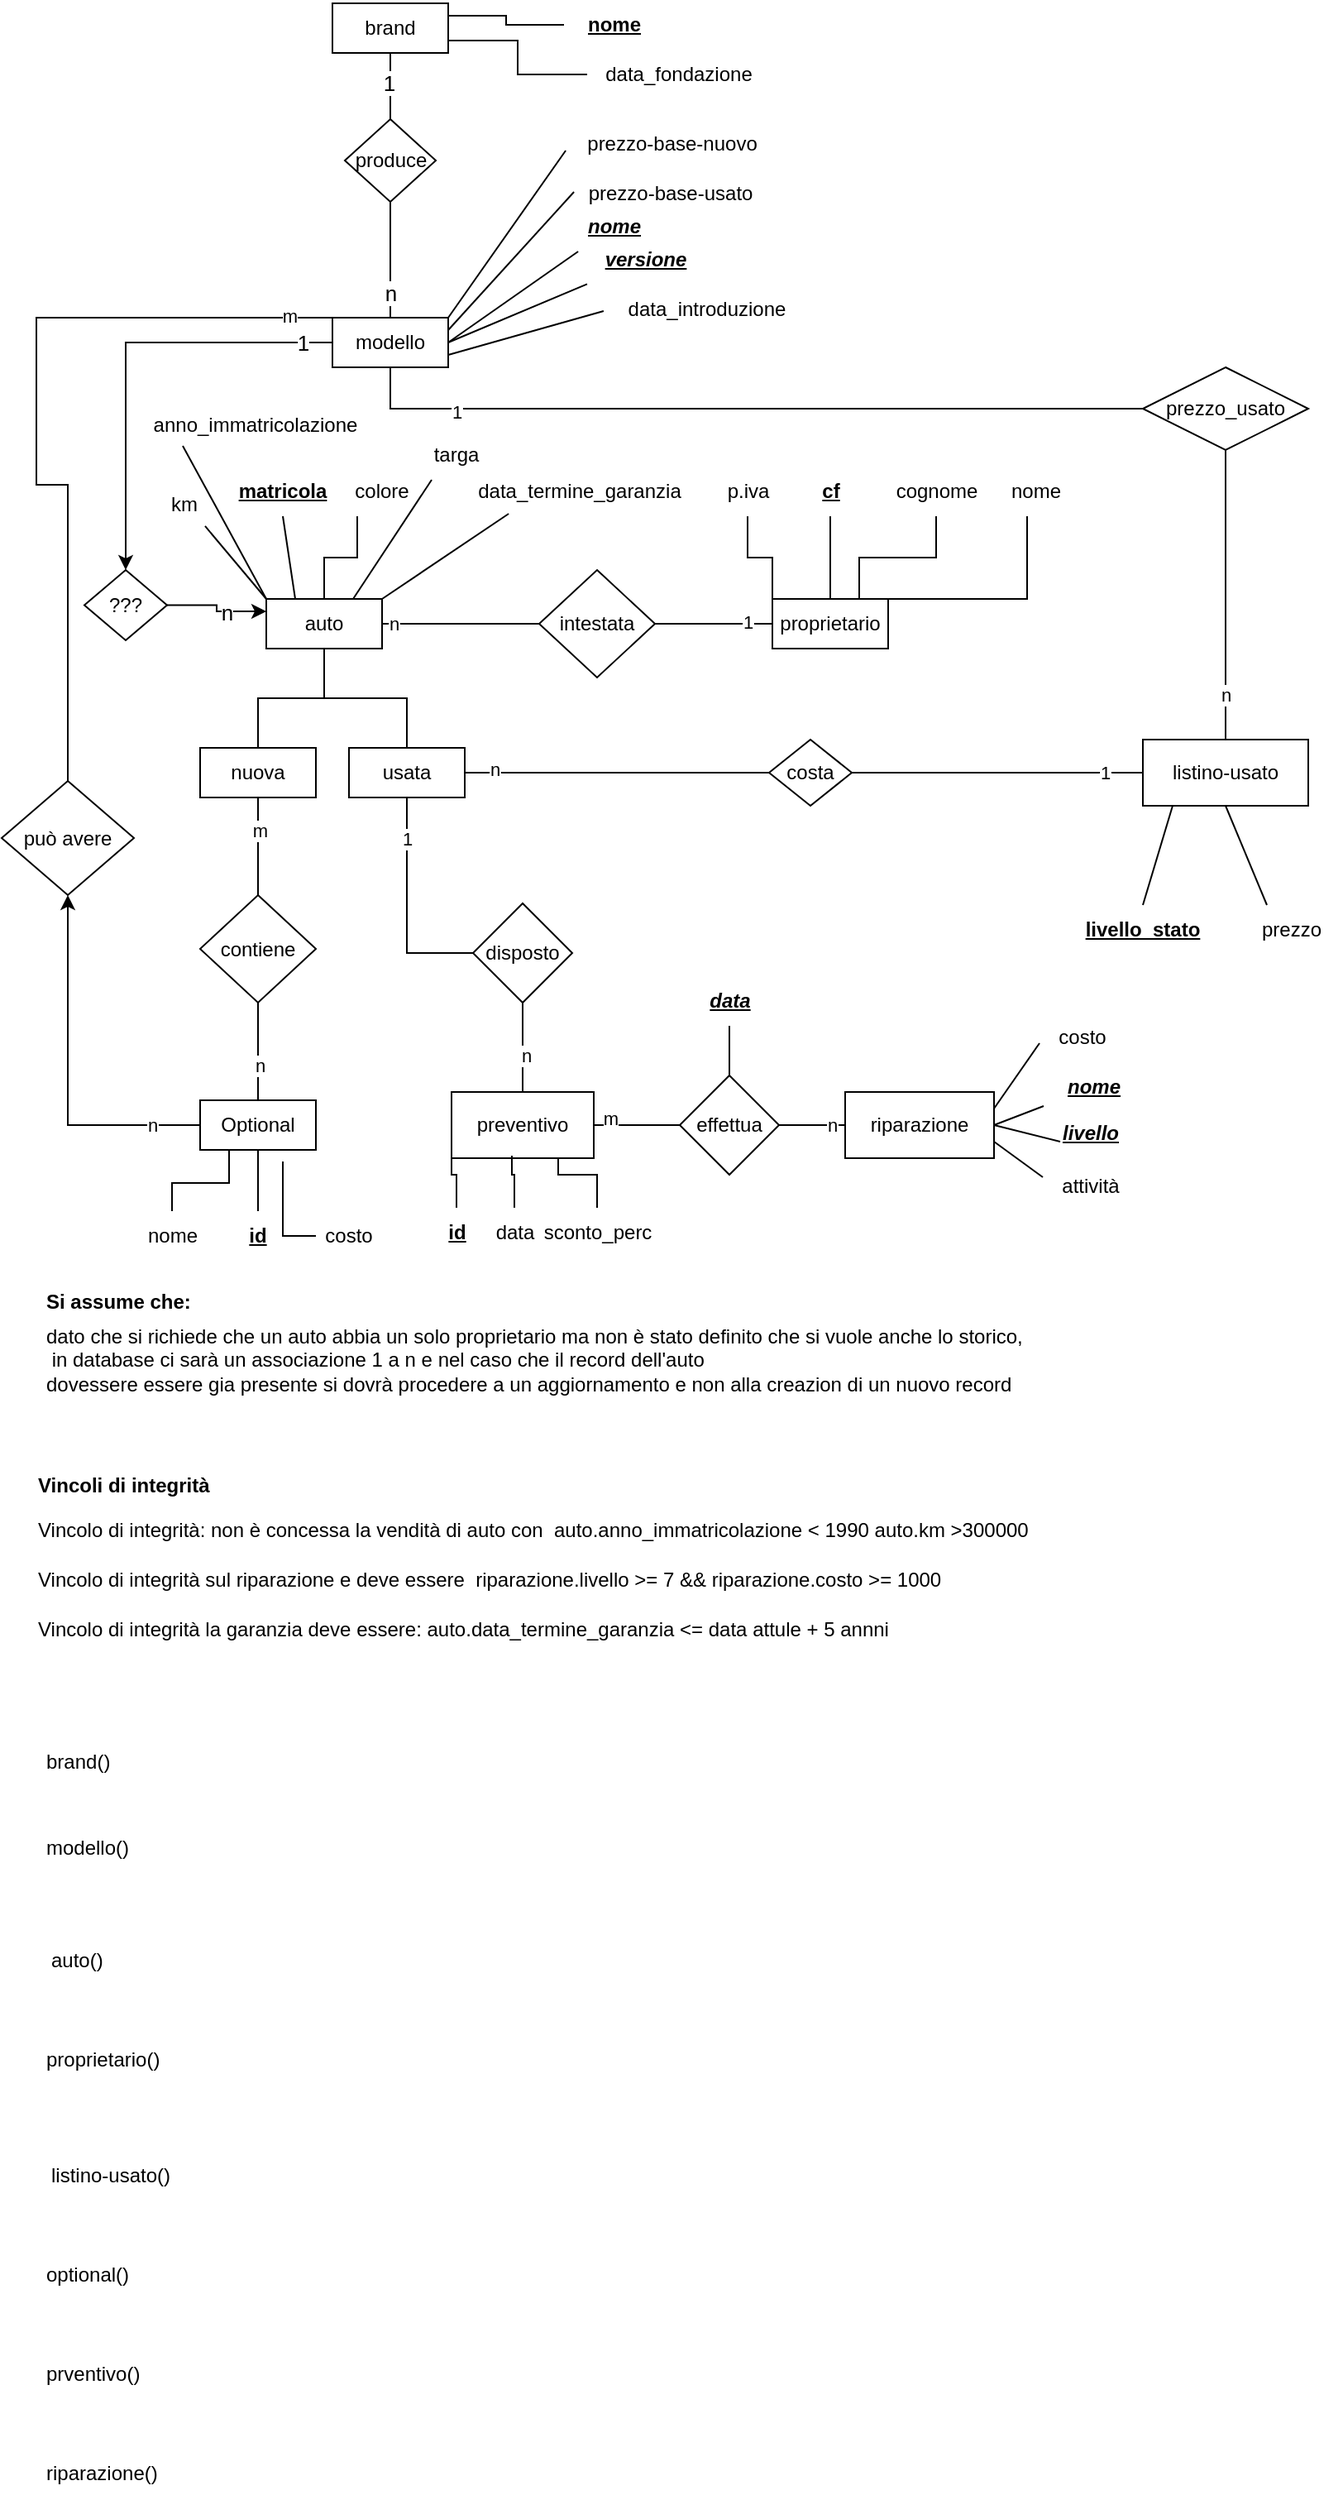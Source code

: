<mxfile version="22.1.5" type="github">
  <diagram name="Pagina-1" id="jGf_04mg0V8zM4tONkqc">
    <mxGraphModel dx="859" dy="815" grid="1" gridSize="10" guides="1" tooltips="1" connect="1" arrows="1" fold="1" page="1" pageScale="1" pageWidth="827" pageHeight="1169" math="0" shadow="0">
      <root>
        <mxCell id="0" />
        <mxCell id="1" parent="0" />
        <mxCell id="hDRF6CQTf330OuFsjU3R-10" style="edgeStyle=orthogonalEdgeStyle;rounded=0;orthogonalLoop=1;jettySize=auto;html=1;entryX=0;entryY=0.5;entryDx=0;entryDy=0;endArrow=none;endFill=0;" parent="1" source="hDRF6CQTf330OuFsjU3R-1" target="hDRF6CQTf330OuFsjU3R-9" edge="1">
          <mxGeometry relative="1" as="geometry" />
        </mxCell>
        <mxCell id="hDRF6CQTf330OuFsjU3R-26" value="n" style="edgeLabel;html=1;align=center;verticalAlign=middle;resizable=0;points=[];" parent="hDRF6CQTf330OuFsjU3R-10" vertex="1" connectable="0">
          <mxGeometry x="-0.34" relative="1" as="geometry">
            <mxPoint x="-25" as="offset" />
          </mxGeometry>
        </mxCell>
        <mxCell id="hDRF6CQTf330OuFsjU3R-1" value="auto" style="rounded=0;whiteSpace=wrap;html=1;" parent="1" vertex="1">
          <mxGeometry x="170" y="390" width="70" height="30" as="geometry" />
        </mxCell>
        <mxCell id="hDRF6CQTf330OuFsjU3R-15" style="edgeStyle=orthogonalEdgeStyle;rounded=0;orthogonalLoop=1;jettySize=auto;html=1;entryX=0.5;entryY=0;entryDx=0;entryDy=0;endArrow=none;endFill=0;exitX=0.5;exitY=1;exitDx=0;exitDy=0;" parent="1" source="hDRF6CQTf330OuFsjU3R-2" target="hDRF6CQTf330OuFsjU3R-14" edge="1">
          <mxGeometry relative="1" as="geometry">
            <mxPoint x="115" y="510" as="sourcePoint" />
            <mxPoint x="115" y="569" as="targetPoint" />
          </mxGeometry>
        </mxCell>
        <mxCell id="hDRF6CQTf330OuFsjU3R-31" value="m" style="edgeLabel;html=1;align=center;verticalAlign=middle;resizable=0;points=[];" parent="hDRF6CQTf330OuFsjU3R-15" vertex="1" connectable="0">
          <mxGeometry x="-0.322" y="1" relative="1" as="geometry">
            <mxPoint as="offset" />
          </mxGeometry>
        </mxCell>
        <mxCell id="hDRF6CQTf330OuFsjU3R-47" style="edgeStyle=orthogonalEdgeStyle;rounded=0;orthogonalLoop=1;jettySize=auto;html=1;entryX=0.5;entryY=1;entryDx=0;entryDy=0;endArrow=none;endFill=0;" parent="1" source="hDRF6CQTf330OuFsjU3R-2" target="hDRF6CQTf330OuFsjU3R-1" edge="1">
          <mxGeometry relative="1" as="geometry">
            <mxPoint x="200" y="440" as="targetPoint" />
          </mxGeometry>
        </mxCell>
        <mxCell id="hDRF6CQTf330OuFsjU3R-2" value="nuova" style="rounded=0;whiteSpace=wrap;html=1;" parent="1" vertex="1">
          <mxGeometry x="130" y="480" width="70" height="30" as="geometry" />
        </mxCell>
        <mxCell id="hDRF6CQTf330OuFsjU3R-48" style="edgeStyle=orthogonalEdgeStyle;rounded=0;orthogonalLoop=1;jettySize=auto;html=1;entryX=0.5;entryY=1;entryDx=0;entryDy=0;endArrow=none;endFill=0;" parent="1" source="hDRF6CQTf330OuFsjU3R-3" target="hDRF6CQTf330OuFsjU3R-1" edge="1">
          <mxGeometry relative="1" as="geometry" />
        </mxCell>
        <mxCell id="hDRF6CQTf330OuFsjU3R-3" value="usata" style="rounded=0;whiteSpace=wrap;html=1;" parent="1" vertex="1">
          <mxGeometry x="220" y="480" width="70" height="30" as="geometry" />
        </mxCell>
        <mxCell id="hDRF6CQTf330OuFsjU3R-94" value="" style="edgeStyle=orthogonalEdgeStyle;rounded=0;orthogonalLoop=1;jettySize=auto;html=1;" parent="1" source="hDRF6CQTf330OuFsjU3R-4" target="hDRF6CQTf330OuFsjU3R-93" edge="1">
          <mxGeometry relative="1" as="geometry" />
        </mxCell>
        <mxCell id="hDRF6CQTf330OuFsjU3R-97" value="n" style="edgeLabel;html=1;align=center;verticalAlign=middle;resizable=0;points=[];" parent="hDRF6CQTf330OuFsjU3R-94" vertex="1" connectable="0">
          <mxGeometry x="-0.735" relative="1" as="geometry">
            <mxPoint as="offset" />
          </mxGeometry>
        </mxCell>
        <mxCell id="hDRF6CQTf330OuFsjU3R-4" value="Optional" style="rounded=0;whiteSpace=wrap;html=1;" parent="1" vertex="1">
          <mxGeometry x="130" y="693" width="70" height="30" as="geometry" />
        </mxCell>
        <mxCell id="hDRF6CQTf330OuFsjU3R-11" style="edgeStyle=orthogonalEdgeStyle;rounded=0;orthogonalLoop=1;jettySize=auto;html=1;entryX=1;entryY=0.5;entryDx=0;entryDy=0;endArrow=none;endFill=0;" parent="1" source="hDRF6CQTf330OuFsjU3R-5" target="hDRF6CQTf330OuFsjU3R-9" edge="1">
          <mxGeometry relative="1" as="geometry" />
        </mxCell>
        <mxCell id="hDRF6CQTf330OuFsjU3R-27" value="1" style="edgeLabel;html=1;align=center;verticalAlign=middle;resizable=0;points=[];" parent="hDRF6CQTf330OuFsjU3R-11" vertex="1" connectable="0">
          <mxGeometry x="-0.564" y="-1" relative="1" as="geometry">
            <mxPoint as="offset" />
          </mxGeometry>
        </mxCell>
        <mxCell id="hDRF6CQTf330OuFsjU3R-5" value="proprietario" style="rounded=0;whiteSpace=wrap;html=1;" parent="1" vertex="1">
          <mxGeometry x="476" y="390" width="70" height="30" as="geometry" />
        </mxCell>
        <mxCell id="hDRF6CQTf330OuFsjU3R-9" value="intestata" style="rhombus;whiteSpace=wrap;html=1;" parent="1" vertex="1">
          <mxGeometry x="335" y="372.5" width="70" height="65" as="geometry" />
        </mxCell>
        <mxCell id="hDRF6CQTf330OuFsjU3R-16" style="edgeStyle=orthogonalEdgeStyle;rounded=0;orthogonalLoop=1;jettySize=auto;html=1;entryX=0.5;entryY=0;entryDx=0;entryDy=0;endArrow=none;endFill=0;exitX=0.5;exitY=1;exitDx=0;exitDy=0;" parent="1" source="hDRF6CQTf330OuFsjU3R-14" target="hDRF6CQTf330OuFsjU3R-4" edge="1">
          <mxGeometry relative="1" as="geometry">
            <mxPoint x="125" y="634" as="sourcePoint" />
            <mxPoint x="125" y="693" as="targetPoint" />
          </mxGeometry>
        </mxCell>
        <mxCell id="hDRF6CQTf330OuFsjU3R-30" value="n" style="edgeLabel;html=1;align=center;verticalAlign=middle;resizable=0;points=[];" parent="hDRF6CQTf330OuFsjU3R-16" vertex="1" connectable="0">
          <mxGeometry x="0.288" y="1" relative="1" as="geometry">
            <mxPoint as="offset" />
          </mxGeometry>
        </mxCell>
        <mxCell id="hDRF6CQTf330OuFsjU3R-14" value="contiene" style="rhombus;whiteSpace=wrap;html=1;" parent="1" vertex="1">
          <mxGeometry x="130" y="569" width="70" height="65" as="geometry" />
        </mxCell>
        <mxCell id="hDRF6CQTf330OuFsjU3R-20" value="&lt;b&gt;matricola&lt;/b&gt;" style="text;html=1;strokeColor=none;fillColor=none;align=center;verticalAlign=middle;whiteSpace=wrap;rounded=0;fontStyle=4" parent="1" vertex="1">
          <mxGeometry x="150" y="310" width="60" height="30" as="geometry" />
        </mxCell>
        <mxCell id="hDRF6CQTf330OuFsjU3R-40" style="edgeStyle=orthogonalEdgeStyle;rounded=0;orthogonalLoop=1;jettySize=auto;html=1;exitX=0.25;exitY=1;exitDx=0;exitDy=0;entryX=0.5;entryY=0;entryDx=0;entryDy=0;endArrow=none;endFill=0;" parent="1" source="hDRF6CQTf330OuFsjU3R-21" target="hDRF6CQTf330OuFsjU3R-1" edge="1">
          <mxGeometry relative="1" as="geometry" />
        </mxCell>
        <mxCell id="hDRF6CQTf330OuFsjU3R-21" value="colore" style="text;html=1;strokeColor=none;fillColor=none;align=center;verticalAlign=middle;whiteSpace=wrap;rounded=0;" parent="1" vertex="1">
          <mxGeometry x="210" y="310" width="60" height="30" as="geometry" />
        </mxCell>
        <mxCell id="hDRF6CQTf330OuFsjU3R-22" value="targa" style="text;html=1;strokeColor=none;fillColor=none;align=center;verticalAlign=middle;whiteSpace=wrap;rounded=0;" parent="1" vertex="1">
          <mxGeometry x="255" y="288" width="60" height="30" as="geometry" />
        </mxCell>
        <mxCell id="hDRF6CQTf330OuFsjU3R-39" style="edgeStyle=orthogonalEdgeStyle;rounded=0;orthogonalLoop=1;jettySize=auto;html=1;entryX=1;entryY=0;entryDx=0;entryDy=0;endArrow=none;endFill=0;" parent="1" source="hDRF6CQTf330OuFsjU3R-32" target="hDRF6CQTf330OuFsjU3R-5" edge="1">
          <mxGeometry relative="1" as="geometry">
            <Array as="points">
              <mxPoint x="630" y="390" />
            </Array>
          </mxGeometry>
        </mxCell>
        <mxCell id="hDRF6CQTf330OuFsjU3R-32" value="nome" style="text;html=1;align=center;verticalAlign=middle;resizable=0;points=[];autosize=1;strokeColor=none;fillColor=none;" parent="1" vertex="1">
          <mxGeometry x="610" y="310" width="50" height="30" as="geometry" />
        </mxCell>
        <mxCell id="hDRF6CQTf330OuFsjU3R-38" style="edgeStyle=orthogonalEdgeStyle;rounded=0;orthogonalLoop=1;jettySize=auto;html=1;entryX=0.75;entryY=0;entryDx=0;entryDy=0;endArrow=none;endFill=0;" parent="1" source="hDRF6CQTf330OuFsjU3R-33" target="hDRF6CQTf330OuFsjU3R-5" edge="1">
          <mxGeometry relative="1" as="geometry" />
        </mxCell>
        <mxCell id="hDRF6CQTf330OuFsjU3R-33" value="cognome" style="text;html=1;align=center;verticalAlign=middle;resizable=0;points=[];autosize=1;strokeColor=none;fillColor=none;" parent="1" vertex="1">
          <mxGeometry x="540" y="310" width="70" height="30" as="geometry" />
        </mxCell>
        <mxCell id="hDRF6CQTf330OuFsjU3R-37" style="edgeStyle=orthogonalEdgeStyle;rounded=0;orthogonalLoop=1;jettySize=auto;html=1;entryX=0.5;entryY=0;entryDx=0;entryDy=0;endArrow=none;endFill=0;" parent="1" source="hDRF6CQTf330OuFsjU3R-34" target="hDRF6CQTf330OuFsjU3R-5" edge="1">
          <mxGeometry relative="1" as="geometry" />
        </mxCell>
        <mxCell id="hDRF6CQTf330OuFsjU3R-34" value="&lt;b&gt;cf&lt;/b&gt;" style="text;html=1;align=center;verticalAlign=middle;resizable=0;points=[];autosize=1;strokeColor=none;fillColor=none;fontStyle=4" parent="1" vertex="1">
          <mxGeometry x="496" y="310" width="30" height="30" as="geometry" />
        </mxCell>
        <mxCell id="hDRF6CQTf330OuFsjU3R-36" style="edgeStyle=orthogonalEdgeStyle;rounded=0;orthogonalLoop=1;jettySize=auto;html=1;entryX=0;entryY=0;entryDx=0;entryDy=0;endArrow=none;endFill=0;" parent="1" source="hDRF6CQTf330OuFsjU3R-35" target="hDRF6CQTf330OuFsjU3R-5" edge="1">
          <mxGeometry relative="1" as="geometry" />
        </mxCell>
        <mxCell id="hDRF6CQTf330OuFsjU3R-35" value="p.iva" style="text;html=1;align=center;verticalAlign=middle;resizable=0;points=[];autosize=1;strokeColor=none;fillColor=none;" parent="1" vertex="1">
          <mxGeometry x="436" y="310" width="50" height="30" as="geometry" />
        </mxCell>
        <mxCell id="hDRF6CQTf330OuFsjU3R-57" value="" style="edgeStyle=orthogonalEdgeStyle;rounded=0;orthogonalLoop=1;jettySize=auto;html=1;endArrow=none;endFill=0;" parent="1" source="hDRF6CQTf330OuFsjU3R-43" target="hDRF6CQTf330OuFsjU3R-56" edge="1">
          <mxGeometry relative="1" as="geometry" />
        </mxCell>
        <mxCell id="hDRF6CQTf330OuFsjU3R-60" value="&lt;font style=&quot;font-size: 13px;&quot;&gt;1&lt;/font&gt;" style="edgeLabel;html=1;align=center;verticalAlign=middle;resizable=0;points=[];" parent="hDRF6CQTf330OuFsjU3R-57" vertex="1" connectable="0">
          <mxGeometry x="-0.1" y="-1" relative="1" as="geometry">
            <mxPoint as="offset" />
          </mxGeometry>
        </mxCell>
        <mxCell id="hDRF6CQTf330OuFsjU3R-43" value="brand" style="rounded=0;whiteSpace=wrap;html=1;" parent="1" vertex="1">
          <mxGeometry x="210" y="30" width="70" height="30" as="geometry" />
        </mxCell>
        <mxCell id="hDRF6CQTf330OuFsjU3R-80" value="" style="edgeStyle=orthogonalEdgeStyle;rounded=0;orthogonalLoop=1;jettySize=auto;html=1;" parent="1" source="hDRF6CQTf330OuFsjU3R-44" target="hDRF6CQTf330OuFsjU3R-79" edge="1">
          <mxGeometry relative="1" as="geometry" />
        </mxCell>
        <mxCell id="hDRF6CQTf330OuFsjU3R-83" value="&lt;font style=&quot;font-size: 13px;&quot;&gt;1&lt;/font&gt;" style="edgeLabel;html=1;align=center;verticalAlign=middle;resizable=0;points=[];" parent="hDRF6CQTf330OuFsjU3R-80" vertex="1" connectable="0">
          <mxGeometry x="-0.863" relative="1" as="geometry">
            <mxPoint as="offset" />
          </mxGeometry>
        </mxCell>
        <mxCell id="hDRF6CQTf330OuFsjU3R-44" value="modello" style="rounded=0;whiteSpace=wrap;html=1;" parent="1" vertex="1">
          <mxGeometry x="210" y="220" width="70" height="30" as="geometry" />
        </mxCell>
        <mxCell id="hDRF6CQTf330OuFsjU3R-73" style="edgeStyle=orthogonalEdgeStyle;rounded=0;orthogonalLoop=1;jettySize=auto;html=1;entryX=0.5;entryY=0;entryDx=0;entryDy=0;endArrow=none;endFill=0;" parent="1" source="hDRF6CQTf330OuFsjU3R-56" target="hDRF6CQTf330OuFsjU3R-44" edge="1">
          <mxGeometry relative="1" as="geometry" />
        </mxCell>
        <mxCell id="hDRF6CQTf330OuFsjU3R-78" value="&lt;font style=&quot;font-size: 13px;&quot;&gt;n&lt;/font&gt;" style="edgeLabel;html=1;align=center;verticalAlign=middle;resizable=0;points=[];" parent="hDRF6CQTf330OuFsjU3R-73" vertex="1" connectable="0">
          <mxGeometry x="0.571" relative="1" as="geometry">
            <mxPoint as="offset" />
          </mxGeometry>
        </mxCell>
        <mxCell id="hDRF6CQTf330OuFsjU3R-56" value="produce" style="rhombus;whiteSpace=wrap;html=1;rounded=0;" parent="1" vertex="1">
          <mxGeometry x="217.5" y="100" width="55" height="50" as="geometry" />
        </mxCell>
        <mxCell id="hDRF6CQTf330OuFsjU3R-69" style="edgeStyle=orthogonalEdgeStyle;rounded=0;orthogonalLoop=1;jettySize=auto;html=1;endArrow=none;endFill=0;" parent="1" source="hDRF6CQTf330OuFsjU3R-61" edge="1">
          <mxGeometry relative="1" as="geometry">
            <mxPoint x="180" y="730" as="targetPoint" />
          </mxGeometry>
        </mxCell>
        <mxCell id="hDRF6CQTf330OuFsjU3R-61" value="costo" style="text;html=1;strokeColor=none;fillColor=none;align=center;verticalAlign=middle;whiteSpace=wrap;rounded=0;" parent="1" vertex="1">
          <mxGeometry x="200" y="760" width="40" height="30" as="geometry" />
        </mxCell>
        <mxCell id="hDRF6CQTf330OuFsjU3R-67" style="edgeStyle=orthogonalEdgeStyle;rounded=0;orthogonalLoop=1;jettySize=auto;html=1;entryX=0.5;entryY=1;entryDx=0;entryDy=0;endArrow=none;endFill=0;" parent="1" source="hDRF6CQTf330OuFsjU3R-63" target="hDRF6CQTf330OuFsjU3R-4" edge="1">
          <mxGeometry relative="1" as="geometry" />
        </mxCell>
        <mxCell id="hDRF6CQTf330OuFsjU3R-63" value="&lt;b&gt;id&lt;/b&gt;" style="text;html=1;strokeColor=none;fillColor=none;align=center;verticalAlign=middle;whiteSpace=wrap;rounded=0;fontStyle=4" parent="1" vertex="1">
          <mxGeometry x="140" y="760" width="50" height="30" as="geometry" />
        </mxCell>
        <mxCell id="hDRF6CQTf330OuFsjU3R-76" style="edgeStyle=orthogonalEdgeStyle;rounded=0;orthogonalLoop=1;jettySize=auto;html=1;entryX=1;entryY=0.25;entryDx=0;entryDy=0;endArrow=none;endFill=0;" parent="1" source="hDRF6CQTf330OuFsjU3R-74" target="hDRF6CQTf330OuFsjU3R-43" edge="1">
          <mxGeometry relative="1" as="geometry" />
        </mxCell>
        <mxCell id="hDRF6CQTf330OuFsjU3R-74" value="&lt;b&gt;nome&lt;/b&gt;" style="text;html=1;align=center;verticalAlign=middle;resizable=0;points=[];autosize=1;strokeColor=none;fillColor=none;fontStyle=4" parent="1" vertex="1">
          <mxGeometry x="350" y="28" width="60" height="30" as="geometry" />
        </mxCell>
        <mxCell id="hDRF6CQTf330OuFsjU3R-77" style="edgeStyle=orthogonalEdgeStyle;rounded=0;orthogonalLoop=1;jettySize=auto;html=1;entryX=1;entryY=0.75;entryDx=0;entryDy=0;endArrow=none;endFill=0;" parent="1" source="hDRF6CQTf330OuFsjU3R-75" target="hDRF6CQTf330OuFsjU3R-43" edge="1">
          <mxGeometry relative="1" as="geometry" />
        </mxCell>
        <mxCell id="hDRF6CQTf330OuFsjU3R-75" value="data_fondazione" style="text;html=1;align=center;verticalAlign=middle;resizable=0;points=[];autosize=1;strokeColor=none;fillColor=none;" parent="1" vertex="1">
          <mxGeometry x="364" y="58" width="110" height="30" as="geometry" />
        </mxCell>
        <mxCell id="hDRF6CQTf330OuFsjU3R-81" style="edgeStyle=orthogonalEdgeStyle;rounded=0;orthogonalLoop=1;jettySize=auto;html=1;entryX=0;entryY=0.25;entryDx=0;entryDy=0;" parent="1" source="hDRF6CQTf330OuFsjU3R-79" target="hDRF6CQTf330OuFsjU3R-1" edge="1">
          <mxGeometry relative="1" as="geometry" />
        </mxCell>
        <mxCell id="hDRF6CQTf330OuFsjU3R-82" value="&lt;font style=&quot;font-size: 13px;&quot;&gt;n&lt;/font&gt;" style="edgeLabel;html=1;align=center;verticalAlign=middle;resizable=0;points=[];" parent="hDRF6CQTf330OuFsjU3R-81" vertex="1" connectable="0">
          <mxGeometry x="0.216" y="1" relative="1" as="geometry">
            <mxPoint y="1" as="offset" />
          </mxGeometry>
        </mxCell>
        <mxCell id="hDRF6CQTf330OuFsjU3R-79" value="???" style="rhombus;whiteSpace=wrap;html=1;rounded=0;" parent="1" vertex="1">
          <mxGeometry x="60" y="372.5" width="50" height="42.5" as="geometry" />
        </mxCell>
        <mxCell id="hDRF6CQTf330OuFsjU3R-84" value="&lt;i&gt;&lt;b&gt;nome&lt;/b&gt;&lt;/i&gt;" style="text;html=1;align=center;verticalAlign=middle;resizable=0;points=[];autosize=1;strokeColor=none;fillColor=none;fontStyle=4" parent="1" vertex="1">
          <mxGeometry x="350" y="150" width="60" height="30" as="geometry" />
        </mxCell>
        <mxCell id="hDRF6CQTf330OuFsjU3R-85" value="&lt;b&gt;&lt;i&gt;versione&lt;/i&gt;&lt;/b&gt;" style="text;html=1;align=center;verticalAlign=middle;resizable=0;points=[];autosize=1;strokeColor=none;fillColor=none;fontStyle=4" parent="1" vertex="1">
          <mxGeometry x="364" y="170" width="70" height="30" as="geometry" />
        </mxCell>
        <mxCell id="hDRF6CQTf330OuFsjU3R-86" value="data_introduzione" style="text;html=1;align=center;verticalAlign=middle;resizable=0;points=[];autosize=1;strokeColor=none;fillColor=none;" parent="1" vertex="1">
          <mxGeometry x="376" y="200" width="120" height="30" as="geometry" />
        </mxCell>
        <mxCell id="hDRF6CQTf330OuFsjU3R-91" value="nome" style="text;html=1;align=center;verticalAlign=middle;resizable=0;points=[];autosize=1;strokeColor=none;fillColor=none;" parent="1" vertex="1">
          <mxGeometry x="88" y="760" width="50" height="30" as="geometry" />
        </mxCell>
        <mxCell id="hDRF6CQTf330OuFsjU3R-92" style="edgeStyle=orthogonalEdgeStyle;rounded=0;orthogonalLoop=1;jettySize=auto;html=1;exitX=0.25;exitY=1;exitDx=0;exitDy=0;endArrow=none;endFill=0;" parent="1" source="hDRF6CQTf330OuFsjU3R-4" target="hDRF6CQTf330OuFsjU3R-91" edge="1">
          <mxGeometry relative="1" as="geometry" />
        </mxCell>
        <mxCell id="hDRF6CQTf330OuFsjU3R-95" style="edgeStyle=orthogonalEdgeStyle;rounded=0;orthogonalLoop=1;jettySize=auto;html=1;entryX=0.114;entryY=0;entryDx=0;entryDy=0;entryPerimeter=0;endArrow=none;endFill=0;" parent="1" source="hDRF6CQTf330OuFsjU3R-93" target="hDRF6CQTf330OuFsjU3R-44" edge="1">
          <mxGeometry relative="1" as="geometry">
            <mxPoint x="220" y="160" as="targetPoint" />
            <Array as="points">
              <mxPoint x="50" y="321" />
              <mxPoint x="31" y="321" />
              <mxPoint x="31" y="220" />
            </Array>
          </mxGeometry>
        </mxCell>
        <mxCell id="hDRF6CQTf330OuFsjU3R-96" value="m" style="edgeLabel;html=1;align=center;verticalAlign=middle;resizable=0;points=[];" parent="hDRF6CQTf330OuFsjU3R-95" vertex="1" connectable="0">
          <mxGeometry x="0.86" y="1" relative="1" as="geometry">
            <mxPoint as="offset" />
          </mxGeometry>
        </mxCell>
        <mxCell id="hDRF6CQTf330OuFsjU3R-93" value="può avere" style="rhombus;whiteSpace=wrap;html=1;rounded=0;" parent="1" vertex="1">
          <mxGeometry x="10" y="500" width="80" height="69" as="geometry" />
        </mxCell>
        <mxCell id="hDRF6CQTf330OuFsjU3R-98" value="prezzo-base-usato" style="text;html=1;align=center;verticalAlign=middle;resizable=0;points=[];autosize=1;strokeColor=none;fillColor=none;" parent="1" vertex="1">
          <mxGeometry x="354" y="130" width="120" height="30" as="geometry" />
        </mxCell>
        <mxCell id="hDRF6CQTf330OuFsjU3R-103" value="prezzo-base-nuovo" style="text;html=1;align=center;verticalAlign=middle;resizable=0;points=[];autosize=1;strokeColor=none;fillColor=none;" parent="1" vertex="1">
          <mxGeometry x="350" y="100" width="130" height="30" as="geometry" />
        </mxCell>
        <mxCell id="hDRF6CQTf330OuFsjU3R-106" value="" style="endArrow=none;html=1;rounded=0;entryX=0.008;entryY=0.633;entryDx=0;entryDy=0;entryPerimeter=0;" parent="1" target="hDRF6CQTf330OuFsjU3R-103" edge="1">
          <mxGeometry width="50" height="50" relative="1" as="geometry">
            <mxPoint x="280" y="220" as="sourcePoint" />
            <mxPoint x="330" y="170" as="targetPoint" />
          </mxGeometry>
        </mxCell>
        <mxCell id="hDRF6CQTf330OuFsjU3R-107" value="" style="endArrow=none;html=1;rounded=0;exitX=1;exitY=0.25;exitDx=0;exitDy=0;entryX=0.017;entryY=0.467;entryDx=0;entryDy=0;entryPerimeter=0;" parent="1" source="hDRF6CQTf330OuFsjU3R-44" target="hDRF6CQTf330OuFsjU3R-98" edge="1">
          <mxGeometry width="50" height="50" relative="1" as="geometry">
            <mxPoint x="280" y="220" as="sourcePoint" />
            <mxPoint x="322.5" y="180" as="targetPoint" />
          </mxGeometry>
        </mxCell>
        <mxCell id="hDRF6CQTf330OuFsjU3R-108" value="" style="endArrow=none;html=1;rounded=0;entryX=1;entryY=0.5;entryDx=0;entryDy=0;" parent="1" source="hDRF6CQTf330OuFsjU3R-84" target="hDRF6CQTf330OuFsjU3R-44" edge="1">
          <mxGeometry width="50" height="50" relative="1" as="geometry">
            <mxPoint x="460" y="540" as="sourcePoint" />
            <mxPoint x="510" y="490" as="targetPoint" />
          </mxGeometry>
        </mxCell>
        <mxCell id="hDRF6CQTf330OuFsjU3R-109" value="" style="endArrow=none;html=1;rounded=0;entryX=1;entryY=0.5;entryDx=0;entryDy=0;" parent="1" source="hDRF6CQTf330OuFsjU3R-85" target="hDRF6CQTf330OuFsjU3R-44" edge="1">
          <mxGeometry width="50" height="50" relative="1" as="geometry">
            <mxPoint x="460" y="540" as="sourcePoint" />
            <mxPoint x="510" y="490" as="targetPoint" />
          </mxGeometry>
        </mxCell>
        <mxCell id="hDRF6CQTf330OuFsjU3R-110" value="" style="endArrow=none;html=1;rounded=0;entryX=1;entryY=0.75;entryDx=0;entryDy=0;exitX=-0.017;exitY=0.533;exitDx=0;exitDy=0;exitPerimeter=0;" parent="1" source="hDRF6CQTf330OuFsjU3R-86" target="hDRF6CQTf330OuFsjU3R-44" edge="1">
          <mxGeometry width="50" height="50" relative="1" as="geometry">
            <mxPoint x="460" y="540" as="sourcePoint" />
            <mxPoint x="510" y="490" as="targetPoint" />
          </mxGeometry>
        </mxCell>
        <mxCell id="hDRF6CQTf330OuFsjU3R-113" style="edgeStyle=orthogonalEdgeStyle;rounded=0;orthogonalLoop=1;jettySize=auto;html=1;exitX=0;exitY=0.5;exitDx=0;exitDy=0;entryX=1;entryY=0.5;entryDx=0;entryDy=0;endArrow=none;endFill=0;" parent="1" source="hDRF6CQTf330OuFsjU3R-111" target="hDRF6CQTf330OuFsjU3R-112" edge="1">
          <mxGeometry relative="1" as="geometry" />
        </mxCell>
        <mxCell id="hDRF6CQTf330OuFsjU3R-116" value="1" style="edgeLabel;html=1;align=center;verticalAlign=middle;resizable=0;points=[];" parent="hDRF6CQTf330OuFsjU3R-113" vertex="1" connectable="0">
          <mxGeometry x="-0.739" relative="1" as="geometry">
            <mxPoint as="offset" />
          </mxGeometry>
        </mxCell>
        <mxCell id="hDRF6CQTf330OuFsjU3R-111" value="listino-usato" style="whiteSpace=wrap;html=1;" parent="1" vertex="1">
          <mxGeometry x="700" y="475" width="100" height="40" as="geometry" />
        </mxCell>
        <mxCell id="hDRF6CQTf330OuFsjU3R-114" style="edgeStyle=orthogonalEdgeStyle;rounded=0;orthogonalLoop=1;jettySize=auto;html=1;entryX=1;entryY=0.5;entryDx=0;entryDy=0;endArrow=none;endFill=0;" parent="1" source="hDRF6CQTf330OuFsjU3R-112" target="hDRF6CQTf330OuFsjU3R-3" edge="1">
          <mxGeometry relative="1" as="geometry" />
        </mxCell>
        <mxCell id="hDRF6CQTf330OuFsjU3R-115" value="n" style="edgeLabel;html=1;align=center;verticalAlign=middle;resizable=0;points=[];" parent="hDRF6CQTf330OuFsjU3R-114" vertex="1" connectable="0">
          <mxGeometry x="0.804" y="-2" relative="1" as="geometry">
            <mxPoint as="offset" />
          </mxGeometry>
        </mxCell>
        <mxCell id="hDRF6CQTf330OuFsjU3R-112" value="costa" style="rhombus;whiteSpace=wrap;html=1;" parent="1" vertex="1">
          <mxGeometry x="474" y="475" width="50" height="40" as="geometry" />
        </mxCell>
        <mxCell id="hDRF6CQTf330OuFsjU3R-118" style="edgeStyle=orthogonalEdgeStyle;rounded=0;orthogonalLoop=1;jettySize=auto;html=1;entryX=0.5;entryY=1;entryDx=0;entryDy=0;endArrow=none;endFill=0;" parent="1" source="hDRF6CQTf330OuFsjU3R-117" target="hDRF6CQTf330OuFsjU3R-44" edge="1">
          <mxGeometry relative="1" as="geometry" />
        </mxCell>
        <mxCell id="hDRF6CQTf330OuFsjU3R-121" value="1" style="edgeLabel;html=1;align=center;verticalAlign=middle;resizable=0;points=[];" parent="hDRF6CQTf330OuFsjU3R-118" vertex="1" connectable="0">
          <mxGeometry x="0.732" y="2" relative="1" as="geometry">
            <mxPoint as="offset" />
          </mxGeometry>
        </mxCell>
        <mxCell id="hDRF6CQTf330OuFsjU3R-119" style="edgeStyle=orthogonalEdgeStyle;rounded=0;orthogonalLoop=1;jettySize=auto;html=1;endArrow=none;endFill=0;" parent="1" source="hDRF6CQTf330OuFsjU3R-117" target="hDRF6CQTf330OuFsjU3R-111" edge="1">
          <mxGeometry relative="1" as="geometry" />
        </mxCell>
        <mxCell id="hDRF6CQTf330OuFsjU3R-120" value="n" style="edgeLabel;html=1;align=center;verticalAlign=middle;resizable=0;points=[];" parent="hDRF6CQTf330OuFsjU3R-119" vertex="1" connectable="0">
          <mxGeometry x="0.691" relative="1" as="geometry">
            <mxPoint as="offset" />
          </mxGeometry>
        </mxCell>
        <mxCell id="hDRF6CQTf330OuFsjU3R-117" value="prezzo_usato" style="rhombus;whiteSpace=wrap;html=1;" parent="1" vertex="1">
          <mxGeometry x="700" y="250" width="100" height="50" as="geometry" />
        </mxCell>
        <mxCell id="hDRF6CQTf330OuFsjU3R-122" value="km" style="text;html=1;align=center;verticalAlign=middle;resizable=0;points=[];autosize=1;strokeColor=none;fillColor=none;" parent="1" vertex="1">
          <mxGeometry x="100" y="318" width="40" height="30" as="geometry" />
        </mxCell>
        <mxCell id="hDRF6CQTf330OuFsjU3R-123" value="" style="endArrow=none;html=1;rounded=0;exitX=0.825;exitY=0.933;exitDx=0;exitDy=0;exitPerimeter=0;entryX=0;entryY=0;entryDx=0;entryDy=0;" parent="1" source="hDRF6CQTf330OuFsjU3R-122" target="hDRF6CQTf330OuFsjU3R-1" edge="1">
          <mxGeometry width="50" height="50" relative="1" as="geometry">
            <mxPoint x="400" y="540" as="sourcePoint" />
            <mxPoint x="450" y="490" as="targetPoint" />
          </mxGeometry>
        </mxCell>
        <mxCell id="hDRF6CQTf330OuFsjU3R-124" value="" style="endArrow=none;html=1;rounded=0;entryX=0.5;entryY=1;entryDx=0;entryDy=0;exitX=0.25;exitY=0;exitDx=0;exitDy=0;" parent="1" source="hDRF6CQTf330OuFsjU3R-1" target="hDRF6CQTf330OuFsjU3R-20" edge="1">
          <mxGeometry width="50" height="50" relative="1" as="geometry">
            <mxPoint x="400" y="540" as="sourcePoint" />
            <mxPoint x="450" y="490" as="targetPoint" />
          </mxGeometry>
        </mxCell>
        <mxCell id="hDRF6CQTf330OuFsjU3R-125" value="prezzo" style="text;html=1;strokeColor=none;fillColor=none;align=center;verticalAlign=middle;whiteSpace=wrap;rounded=0;" parent="1" vertex="1">
          <mxGeometry x="760" y="575" width="60" height="30" as="geometry" />
        </mxCell>
        <mxCell id="hDRF6CQTf330OuFsjU3R-126" value="&lt;b&gt;livello_stato&lt;/b&gt;" style="text;html=1;strokeColor=none;fillColor=none;align=center;verticalAlign=middle;whiteSpace=wrap;rounded=0;fontStyle=4" parent="1" vertex="1">
          <mxGeometry x="660" y="575" width="80" height="30" as="geometry" />
        </mxCell>
        <mxCell id="hDRF6CQTf330OuFsjU3R-128" value="" style="endArrow=none;html=1;rounded=0;entryX=0.18;entryY=1;entryDx=0;entryDy=0;entryPerimeter=0;exitX=0.5;exitY=0;exitDx=0;exitDy=0;" parent="1" source="hDRF6CQTf330OuFsjU3R-126" target="hDRF6CQTf330OuFsjU3R-111" edge="1">
          <mxGeometry width="50" height="50" relative="1" as="geometry">
            <mxPoint x="440" y="540" as="sourcePoint" />
            <mxPoint x="490" y="490" as="targetPoint" />
          </mxGeometry>
        </mxCell>
        <mxCell id="hDRF6CQTf330OuFsjU3R-129" value="" style="endArrow=none;html=1;rounded=0;entryX=0.5;entryY=1;entryDx=0;entryDy=0;exitX=0.25;exitY=0;exitDx=0;exitDy=0;" parent="1" source="hDRF6CQTf330OuFsjU3R-125" target="hDRF6CQTf330OuFsjU3R-111" edge="1">
          <mxGeometry width="50" height="50" relative="1" as="geometry">
            <mxPoint x="440" y="540" as="sourcePoint" />
            <mxPoint x="490" y="490" as="targetPoint" />
          </mxGeometry>
        </mxCell>
        <mxCell id="hDRF6CQTf330OuFsjU3R-130" value="preventivo" style="whiteSpace=wrap;html=1;" parent="1" vertex="1">
          <mxGeometry x="282" y="688" width="86" height="40" as="geometry" />
        </mxCell>
        <mxCell id="hDRF6CQTf330OuFsjU3R-136" style="edgeStyle=orthogonalEdgeStyle;rounded=0;orthogonalLoop=1;jettySize=auto;html=1;entryX=0.5;entryY=1;entryDx=0;entryDy=0;endArrow=none;endFill=0;" parent="1" source="hDRF6CQTf330OuFsjU3R-135" target="hDRF6CQTf330OuFsjU3R-3" edge="1">
          <mxGeometry relative="1" as="geometry" />
        </mxCell>
        <mxCell id="hDRF6CQTf330OuFsjU3R-139" value="1" style="edgeLabel;html=1;align=center;verticalAlign=middle;resizable=0;points=[];" parent="hDRF6CQTf330OuFsjU3R-136" vertex="1" connectable="0">
          <mxGeometry x="0.652" y="1" relative="1" as="geometry">
            <mxPoint x="1" y="1" as="offset" />
          </mxGeometry>
        </mxCell>
        <mxCell id="hDRF6CQTf330OuFsjU3R-137" style="edgeStyle=orthogonalEdgeStyle;rounded=0;orthogonalLoop=1;jettySize=auto;html=1;entryX=0.5;entryY=0;entryDx=0;entryDy=0;endArrow=none;endFill=0;" parent="1" source="hDRF6CQTf330OuFsjU3R-135" target="hDRF6CQTf330OuFsjU3R-130" edge="1">
          <mxGeometry relative="1" as="geometry" />
        </mxCell>
        <mxCell id="hDRF6CQTf330OuFsjU3R-138" value="n" style="edgeLabel;html=1;align=center;verticalAlign=middle;resizable=0;points=[];" parent="hDRF6CQTf330OuFsjU3R-137" vertex="1" connectable="0">
          <mxGeometry x="0.189" y="2" relative="1" as="geometry">
            <mxPoint as="offset" />
          </mxGeometry>
        </mxCell>
        <mxCell id="hDRF6CQTf330OuFsjU3R-135" value="disposto" style="rhombus;whiteSpace=wrap;html=1;" parent="1" vertex="1">
          <mxGeometry x="295" y="574" width="60" height="60" as="geometry" />
        </mxCell>
        <mxCell id="hDRF6CQTf330OuFsjU3R-149" style="edgeStyle=orthogonalEdgeStyle;rounded=0;orthogonalLoop=1;jettySize=auto;html=1;exitX=0;exitY=0.5;exitDx=0;exitDy=0;entryX=1;entryY=0.5;entryDx=0;entryDy=0;endArrow=none;endFill=0;" parent="1" source="hDRF6CQTf330OuFsjU3R-140" target="hDRF6CQTf330OuFsjU3R-147" edge="1">
          <mxGeometry relative="1" as="geometry" />
        </mxCell>
        <mxCell id="hDRF6CQTf330OuFsjU3R-152" value="n" style="edgeLabel;html=1;align=center;verticalAlign=middle;resizable=0;points=[];" parent="hDRF6CQTf330OuFsjU3R-149" vertex="1" connectable="0">
          <mxGeometry x="-0.525" relative="1" as="geometry">
            <mxPoint x="1" as="offset" />
          </mxGeometry>
        </mxCell>
        <mxCell id="hDRF6CQTf330OuFsjU3R-140" value="riparazione" style="whiteSpace=wrap;html=1;" parent="1" vertex="1">
          <mxGeometry x="520" y="688" width="90" height="40" as="geometry" />
        </mxCell>
        <mxCell id="hDRF6CQTf330OuFsjU3R-141" value="&lt;span&gt;&lt;span&gt;livello&lt;/span&gt;&lt;/span&gt;" style="text;html=1;align=center;verticalAlign=middle;resizable=0;points=[];autosize=1;strokeColor=none;fillColor=none;fontStyle=7" parent="1" vertex="1">
          <mxGeometry x="638" y="698" width="60" height="30" as="geometry" />
        </mxCell>
        <mxCell id="hDRF6CQTf330OuFsjU3R-145" value="" style="endArrow=none;html=1;rounded=0;entryX=-0.01;entryY=0.617;entryDx=0;entryDy=0;entryPerimeter=0;exitX=1;exitY=0.25;exitDx=0;exitDy=0;" parent="1" source="hDRF6CQTf330OuFsjU3R-140" target="hDRF6CQTf330OuFsjU3R-183" edge="1">
          <mxGeometry width="50" height="50" relative="1" as="geometry">
            <mxPoint x="530" y="500" as="sourcePoint" />
            <mxPoint x="639.45" y="675.49" as="targetPoint" />
          </mxGeometry>
        </mxCell>
        <mxCell id="hDRF6CQTf330OuFsjU3R-146" value="" style="endArrow=none;html=1;rounded=0;entryX=0.2;entryY=0.667;entryDx=0;entryDy=0;entryPerimeter=0;exitX=1;exitY=0.5;exitDx=0;exitDy=0;" parent="1" source="hDRF6CQTf330OuFsjU3R-140" target="hDRF6CQTf330OuFsjU3R-141" edge="1">
          <mxGeometry width="50" height="50" relative="1" as="geometry">
            <mxPoint x="530" y="500" as="sourcePoint" />
            <mxPoint x="580" y="450" as="targetPoint" />
          </mxGeometry>
        </mxCell>
        <mxCell id="hDRF6CQTf330OuFsjU3R-150" style="edgeStyle=orthogonalEdgeStyle;rounded=0;orthogonalLoop=1;jettySize=auto;html=1;entryX=1;entryY=0.5;entryDx=0;entryDy=0;endArrow=none;endFill=0;" parent="1" source="hDRF6CQTf330OuFsjU3R-147" target="hDRF6CQTf330OuFsjU3R-130" edge="1">
          <mxGeometry relative="1" as="geometry" />
        </mxCell>
        <mxCell id="hDRF6CQTf330OuFsjU3R-151" value="m" style="edgeLabel;html=1;align=center;verticalAlign=middle;resizable=0;points=[];" parent="hDRF6CQTf330OuFsjU3R-150" vertex="1" connectable="0">
          <mxGeometry x="0.635" y="-4" relative="1" as="geometry">
            <mxPoint as="offset" />
          </mxGeometry>
        </mxCell>
        <mxCell id="hDRF6CQTf330OuFsjU3R-147" value="effettua" style="rhombus;whiteSpace=wrap;html=1;" parent="1" vertex="1">
          <mxGeometry x="420" y="678" width="60" height="60" as="geometry" />
        </mxCell>
        <mxCell id="hDRF6CQTf330OuFsjU3R-154" value="&lt;b&gt;Si assume che:&lt;/b&gt;" style="text;html=1;align=left;verticalAlign=middle;resizable=0;points=[];autosize=1;strokeColor=none;fillColor=none;" parent="1" vertex="1">
          <mxGeometry x="35" y="800" width="110" height="30" as="geometry" />
        </mxCell>
        <mxCell id="hDRF6CQTf330OuFsjU3R-155" value="dato che si richiede che un auto abbia un solo proprietario ma non è stato definito che si vuole anche lo storico,&lt;br&gt;&amp;nbsp;in database ci sarà un associazione 1 a n e nel caso che il record dell&#39;auto &lt;br&gt;dovessere essere gia presente si dovrà procedere a un aggiornamento e non alla creazion di un nuovo record" style="text;html=1;align=left;verticalAlign=middle;resizable=0;points=[];autosize=1;strokeColor=none;fillColor=none;" parent="1" vertex="1">
          <mxGeometry x="35" y="820" width="610" height="60" as="geometry" />
        </mxCell>
        <mxCell id="hDRF6CQTf330OuFsjU3R-156" value="data" style="text;html=1;align=center;verticalAlign=middle;resizable=0;points=[];autosize=1;strokeColor=none;fillColor=none;" parent="1" vertex="1">
          <mxGeometry x="295" y="758" width="50" height="30" as="geometry" />
        </mxCell>
        <mxCell id="hDRF6CQTf330OuFsjU3R-162" style="edgeStyle=orthogonalEdgeStyle;rounded=0;orthogonalLoop=1;jettySize=auto;html=1;entryX=0;entryY=1;entryDx=0;entryDy=0;endArrow=none;endFill=0;" parent="1" source="hDRF6CQTf330OuFsjU3R-157" target="hDRF6CQTf330OuFsjU3R-130" edge="1">
          <mxGeometry relative="1" as="geometry" />
        </mxCell>
        <mxCell id="hDRF6CQTf330OuFsjU3R-157" value="&lt;b&gt;&lt;u style=&quot;&quot;&gt;id&lt;/u&gt;&lt;/b&gt;" style="text;html=1;align=center;verticalAlign=middle;resizable=0;points=[];autosize=1;strokeColor=none;fillColor=none;" parent="1" vertex="1">
          <mxGeometry x="270" y="758" width="30" height="30" as="geometry" />
        </mxCell>
        <mxCell id="hDRF6CQTf330OuFsjU3R-159" style="edgeStyle=orthogonalEdgeStyle;rounded=0;orthogonalLoop=1;jettySize=auto;html=1;entryX=0.5;entryY=0;entryDx=0;entryDy=0;endArrow=none;endFill=0;" parent="1" source="hDRF6CQTf330OuFsjU3R-158" target="hDRF6CQTf330OuFsjU3R-147" edge="1">
          <mxGeometry relative="1" as="geometry" />
        </mxCell>
        <mxCell id="hDRF6CQTf330OuFsjU3R-158" value="&lt;b&gt;&lt;i&gt;&lt;u&gt;data&lt;/u&gt;&lt;/i&gt;&lt;/b&gt;" style="text;html=1;align=center;verticalAlign=middle;resizable=0;points=[];autosize=1;strokeColor=none;fillColor=none;" parent="1" vertex="1">
          <mxGeometry x="425" y="618" width="50" height="30" as="geometry" />
        </mxCell>
        <mxCell id="hDRF6CQTf330OuFsjU3R-164" style="edgeStyle=orthogonalEdgeStyle;rounded=0;orthogonalLoop=1;jettySize=auto;html=1;entryX=0.75;entryY=1;entryDx=0;entryDy=0;endArrow=none;endFill=0;" parent="1" source="hDRF6CQTf330OuFsjU3R-161" target="hDRF6CQTf330OuFsjU3R-130" edge="1">
          <mxGeometry relative="1" as="geometry" />
        </mxCell>
        <mxCell id="hDRF6CQTf330OuFsjU3R-161" value="sconto_perc" style="text;html=1;align=center;verticalAlign=middle;resizable=0;points=[];autosize=1;strokeColor=none;fillColor=none;" parent="1" vertex="1">
          <mxGeometry x="325" y="758" width="90" height="30" as="geometry" />
        </mxCell>
        <mxCell id="hDRF6CQTf330OuFsjU3R-163" style="edgeStyle=orthogonalEdgeStyle;rounded=0;orthogonalLoop=1;jettySize=auto;html=1;entryX=0.424;entryY=0.963;entryDx=0;entryDy=0;entryPerimeter=0;endArrow=none;endFill=0;" parent="1" source="hDRF6CQTf330OuFsjU3R-156" target="hDRF6CQTf330OuFsjU3R-130" edge="1">
          <mxGeometry relative="1" as="geometry" />
        </mxCell>
        <mxCell id="hDRF6CQTf330OuFsjU3R-169" value="Vincolo di integrità sul riparazione e deve essere&amp;nbsp; riparazione.livello &amp;gt;= 7 &amp;amp;&amp;amp; riparazione.costo &amp;gt;= 1000" style="text;html=1;align=left;verticalAlign=middle;resizable=0;points=[];autosize=1;strokeColor=none;fillColor=none;" parent="1" vertex="1">
          <mxGeometry x="30" y="968" width="570" height="30" as="geometry" />
        </mxCell>
        <mxCell id="hDRF6CQTf330OuFsjU3R-170" value="Vincolo di integrità: non è concessa la vendità di&amp;nbsp;auto con&amp;nbsp; auto.anno_immatricolazione &amp;lt; 1990 auto.km &amp;gt;300000" style="text;html=1;align=left;verticalAlign=middle;resizable=0;points=[];autosize=1;strokeColor=none;fillColor=none;" parent="1" vertex="1">
          <mxGeometry x="30" y="938" width="620" height="30" as="geometry" />
        </mxCell>
        <mxCell id="hDRF6CQTf330OuFsjU3R-171" value="anno_immatricolazione" style="text;html=1;align=center;verticalAlign=middle;resizable=0;points=[];autosize=1;strokeColor=none;fillColor=none;" parent="1" vertex="1">
          <mxGeometry x="88" y="270" width="150" height="30" as="geometry" />
        </mxCell>
        <mxCell id="hDRF6CQTf330OuFsjU3R-172" value="" style="endArrow=none;html=1;rounded=0;entryX=0.21;entryY=0.917;entryDx=0;entryDy=0;entryPerimeter=0;exitX=0;exitY=0;exitDx=0;exitDy=0;" parent="1" source="hDRF6CQTf330OuFsjU3R-1" target="hDRF6CQTf330OuFsjU3R-171" edge="1">
          <mxGeometry width="50" height="50" relative="1" as="geometry">
            <mxPoint x="440" y="420" as="sourcePoint" />
            <mxPoint x="490" y="370" as="targetPoint" />
          </mxGeometry>
        </mxCell>
        <mxCell id="hDRF6CQTf330OuFsjU3R-176" value="data_termine_garanzia" style="text;html=1;align=center;verticalAlign=middle;resizable=0;points=[];autosize=1;strokeColor=none;fillColor=none;" parent="1" vertex="1">
          <mxGeometry x="284" y="310" width="150" height="30" as="geometry" />
        </mxCell>
        <mxCell id="hDRF6CQTf330OuFsjU3R-178" value="" style="endArrow=none;html=1;rounded=0;entryX=0.25;entryY=1;entryDx=0;entryDy=0;exitX=0.75;exitY=0;exitDx=0;exitDy=0;" parent="1" source="hDRF6CQTf330OuFsjU3R-1" target="hDRF6CQTf330OuFsjU3R-22" edge="1">
          <mxGeometry width="50" height="50" relative="1" as="geometry">
            <mxPoint x="290" y="560" as="sourcePoint" />
            <mxPoint x="340" y="510" as="targetPoint" />
          </mxGeometry>
        </mxCell>
        <mxCell id="hDRF6CQTf330OuFsjU3R-179" value="" style="endArrow=none;html=1;rounded=0;entryX=0.217;entryY=0.95;entryDx=0;entryDy=0;entryPerimeter=0;exitX=1;exitY=0;exitDx=0;exitDy=0;" parent="1" source="hDRF6CQTf330OuFsjU3R-1" target="hDRF6CQTf330OuFsjU3R-176" edge="1">
          <mxGeometry width="50" height="50" relative="1" as="geometry">
            <mxPoint x="290" y="560" as="sourcePoint" />
            <mxPoint x="340" y="510" as="targetPoint" />
          </mxGeometry>
        </mxCell>
        <mxCell id="hDRF6CQTf330OuFsjU3R-180" value="Vincolo di integrità la garanzia deve essere: auto.data_termine_garanzia &amp;lt;= data attule + 5 annni" style="text;html=1;align=left;verticalAlign=middle;resizable=0;points=[];autosize=1;strokeColor=none;fillColor=none;" parent="1" vertex="1">
          <mxGeometry x="30" y="998" width="540" height="30" as="geometry" />
        </mxCell>
        <mxCell id="hDRF6CQTf330OuFsjU3R-181" value="&lt;b&gt;Vincoli di integrità&lt;/b&gt;" style="text;html=1;align=left;verticalAlign=middle;resizable=0;points=[];autosize=1;strokeColor=none;fillColor=none;" parent="1" vertex="1">
          <mxGeometry x="30" y="911" width="130" height="30" as="geometry" />
        </mxCell>
        <mxCell id="hDRF6CQTf330OuFsjU3R-183" value="costo" style="text;html=1;align=center;verticalAlign=middle;resizable=0;points=[];autosize=1;strokeColor=none;fillColor=none;" parent="1" vertex="1">
          <mxGeometry x="638" y="640" width="50" height="30" as="geometry" />
        </mxCell>
        <mxCell id="hDRF6CQTf330OuFsjU3R-184" value="attività" style="text;html=1;align=center;verticalAlign=middle;resizable=0;points=[];autosize=1;strokeColor=none;fillColor=none;" parent="1" vertex="1">
          <mxGeometry x="638" y="730" width="60" height="30" as="geometry" />
        </mxCell>
        <mxCell id="hDRF6CQTf330OuFsjU3R-185" value="" style="endArrow=none;html=1;rounded=0;entryX=0.025;entryY=0.317;entryDx=0;entryDy=0;entryPerimeter=0;exitX=1;exitY=0.75;exitDx=0;exitDy=0;" parent="1" source="hDRF6CQTf330OuFsjU3R-140" target="hDRF6CQTf330OuFsjU3R-184" edge="1">
          <mxGeometry width="50" height="50" relative="1" as="geometry">
            <mxPoint x="280" y="670" as="sourcePoint" />
            <mxPoint x="330" y="620" as="targetPoint" />
          </mxGeometry>
        </mxCell>
        <mxCell id="hDRF6CQTf330OuFsjU3R-186" value="nome" style="text;html=1;align=center;verticalAlign=middle;resizable=0;points=[];autosize=1;strokeColor=none;fillColor=none;fontStyle=7" parent="1" vertex="1">
          <mxGeometry x="640" y="670" width="60" height="30" as="geometry" />
        </mxCell>
        <mxCell id="hDRF6CQTf330OuFsjU3R-187" value="" style="endArrow=none;html=1;rounded=0;exitX=1;exitY=0.5;exitDx=0;exitDy=0;" parent="1" source="hDRF6CQTf330OuFsjU3R-140" target="hDRF6CQTf330OuFsjU3R-186" edge="1">
          <mxGeometry width="50" height="50" relative="1" as="geometry">
            <mxPoint x="280" y="670" as="sourcePoint" />
            <mxPoint x="330" y="620" as="targetPoint" />
          </mxGeometry>
        </mxCell>
        <mxCell id="TOpgIDTLHvMvPJIIkFcJ-9" value="brand()" style="text;html=1;align=left;verticalAlign=middle;resizable=0;points=[];autosize=1;strokeColor=none;fillColor=none;" vertex="1" parent="1">
          <mxGeometry x="35" y="1078" width="60" height="30" as="geometry" />
        </mxCell>
        <mxCell id="TOpgIDTLHvMvPJIIkFcJ-10" value="modello()" style="text;html=1;align=left;verticalAlign=middle;resizable=0;points=[];autosize=1;strokeColor=none;fillColor=none;" vertex="1" parent="1">
          <mxGeometry x="35" y="1130" width="70" height="30" as="geometry" />
        </mxCell>
        <mxCell id="TOpgIDTLHvMvPJIIkFcJ-11" value="auto()" style="text;html=1;align=left;verticalAlign=middle;resizable=0;points=[];autosize=1;strokeColor=none;fillColor=none;" vertex="1" parent="1">
          <mxGeometry x="38" y="1198" width="50" height="30" as="geometry" />
        </mxCell>
        <mxCell id="TOpgIDTLHvMvPJIIkFcJ-12" value="proprietario()" style="text;html=1;align=left;verticalAlign=middle;resizable=0;points=[];autosize=1;strokeColor=none;fillColor=none;" vertex="1" parent="1">
          <mxGeometry x="35" y="1258" width="90" height="30" as="geometry" />
        </mxCell>
        <mxCell id="TOpgIDTLHvMvPJIIkFcJ-13" value="listino-usato()" style="text;html=1;align=left;verticalAlign=middle;resizable=0;points=[];autosize=1;strokeColor=none;fillColor=none;" vertex="1" parent="1">
          <mxGeometry x="38" y="1328" width="100" height="30" as="geometry" />
        </mxCell>
        <mxCell id="TOpgIDTLHvMvPJIIkFcJ-14" value="optional()" style="text;html=1;align=left;verticalAlign=middle;resizable=0;points=[];autosize=1;strokeColor=none;fillColor=none;" vertex="1" parent="1">
          <mxGeometry x="35" y="1388" width="70" height="30" as="geometry" />
        </mxCell>
        <mxCell id="TOpgIDTLHvMvPJIIkFcJ-15" value="prventivo()" style="text;html=1;align=left;verticalAlign=middle;resizable=0;points=[];autosize=1;strokeColor=none;fillColor=none;" vertex="1" parent="1">
          <mxGeometry x="35" y="1448" width="80" height="30" as="geometry" />
        </mxCell>
        <mxCell id="TOpgIDTLHvMvPJIIkFcJ-16" value="riparazione()" style="text;html=1;align=left;verticalAlign=middle;resizable=0;points=[];autosize=1;strokeColor=none;fillColor=none;" vertex="1" parent="1">
          <mxGeometry x="35" y="1508" width="90" height="30" as="geometry" />
        </mxCell>
      </root>
    </mxGraphModel>
  </diagram>
</mxfile>
